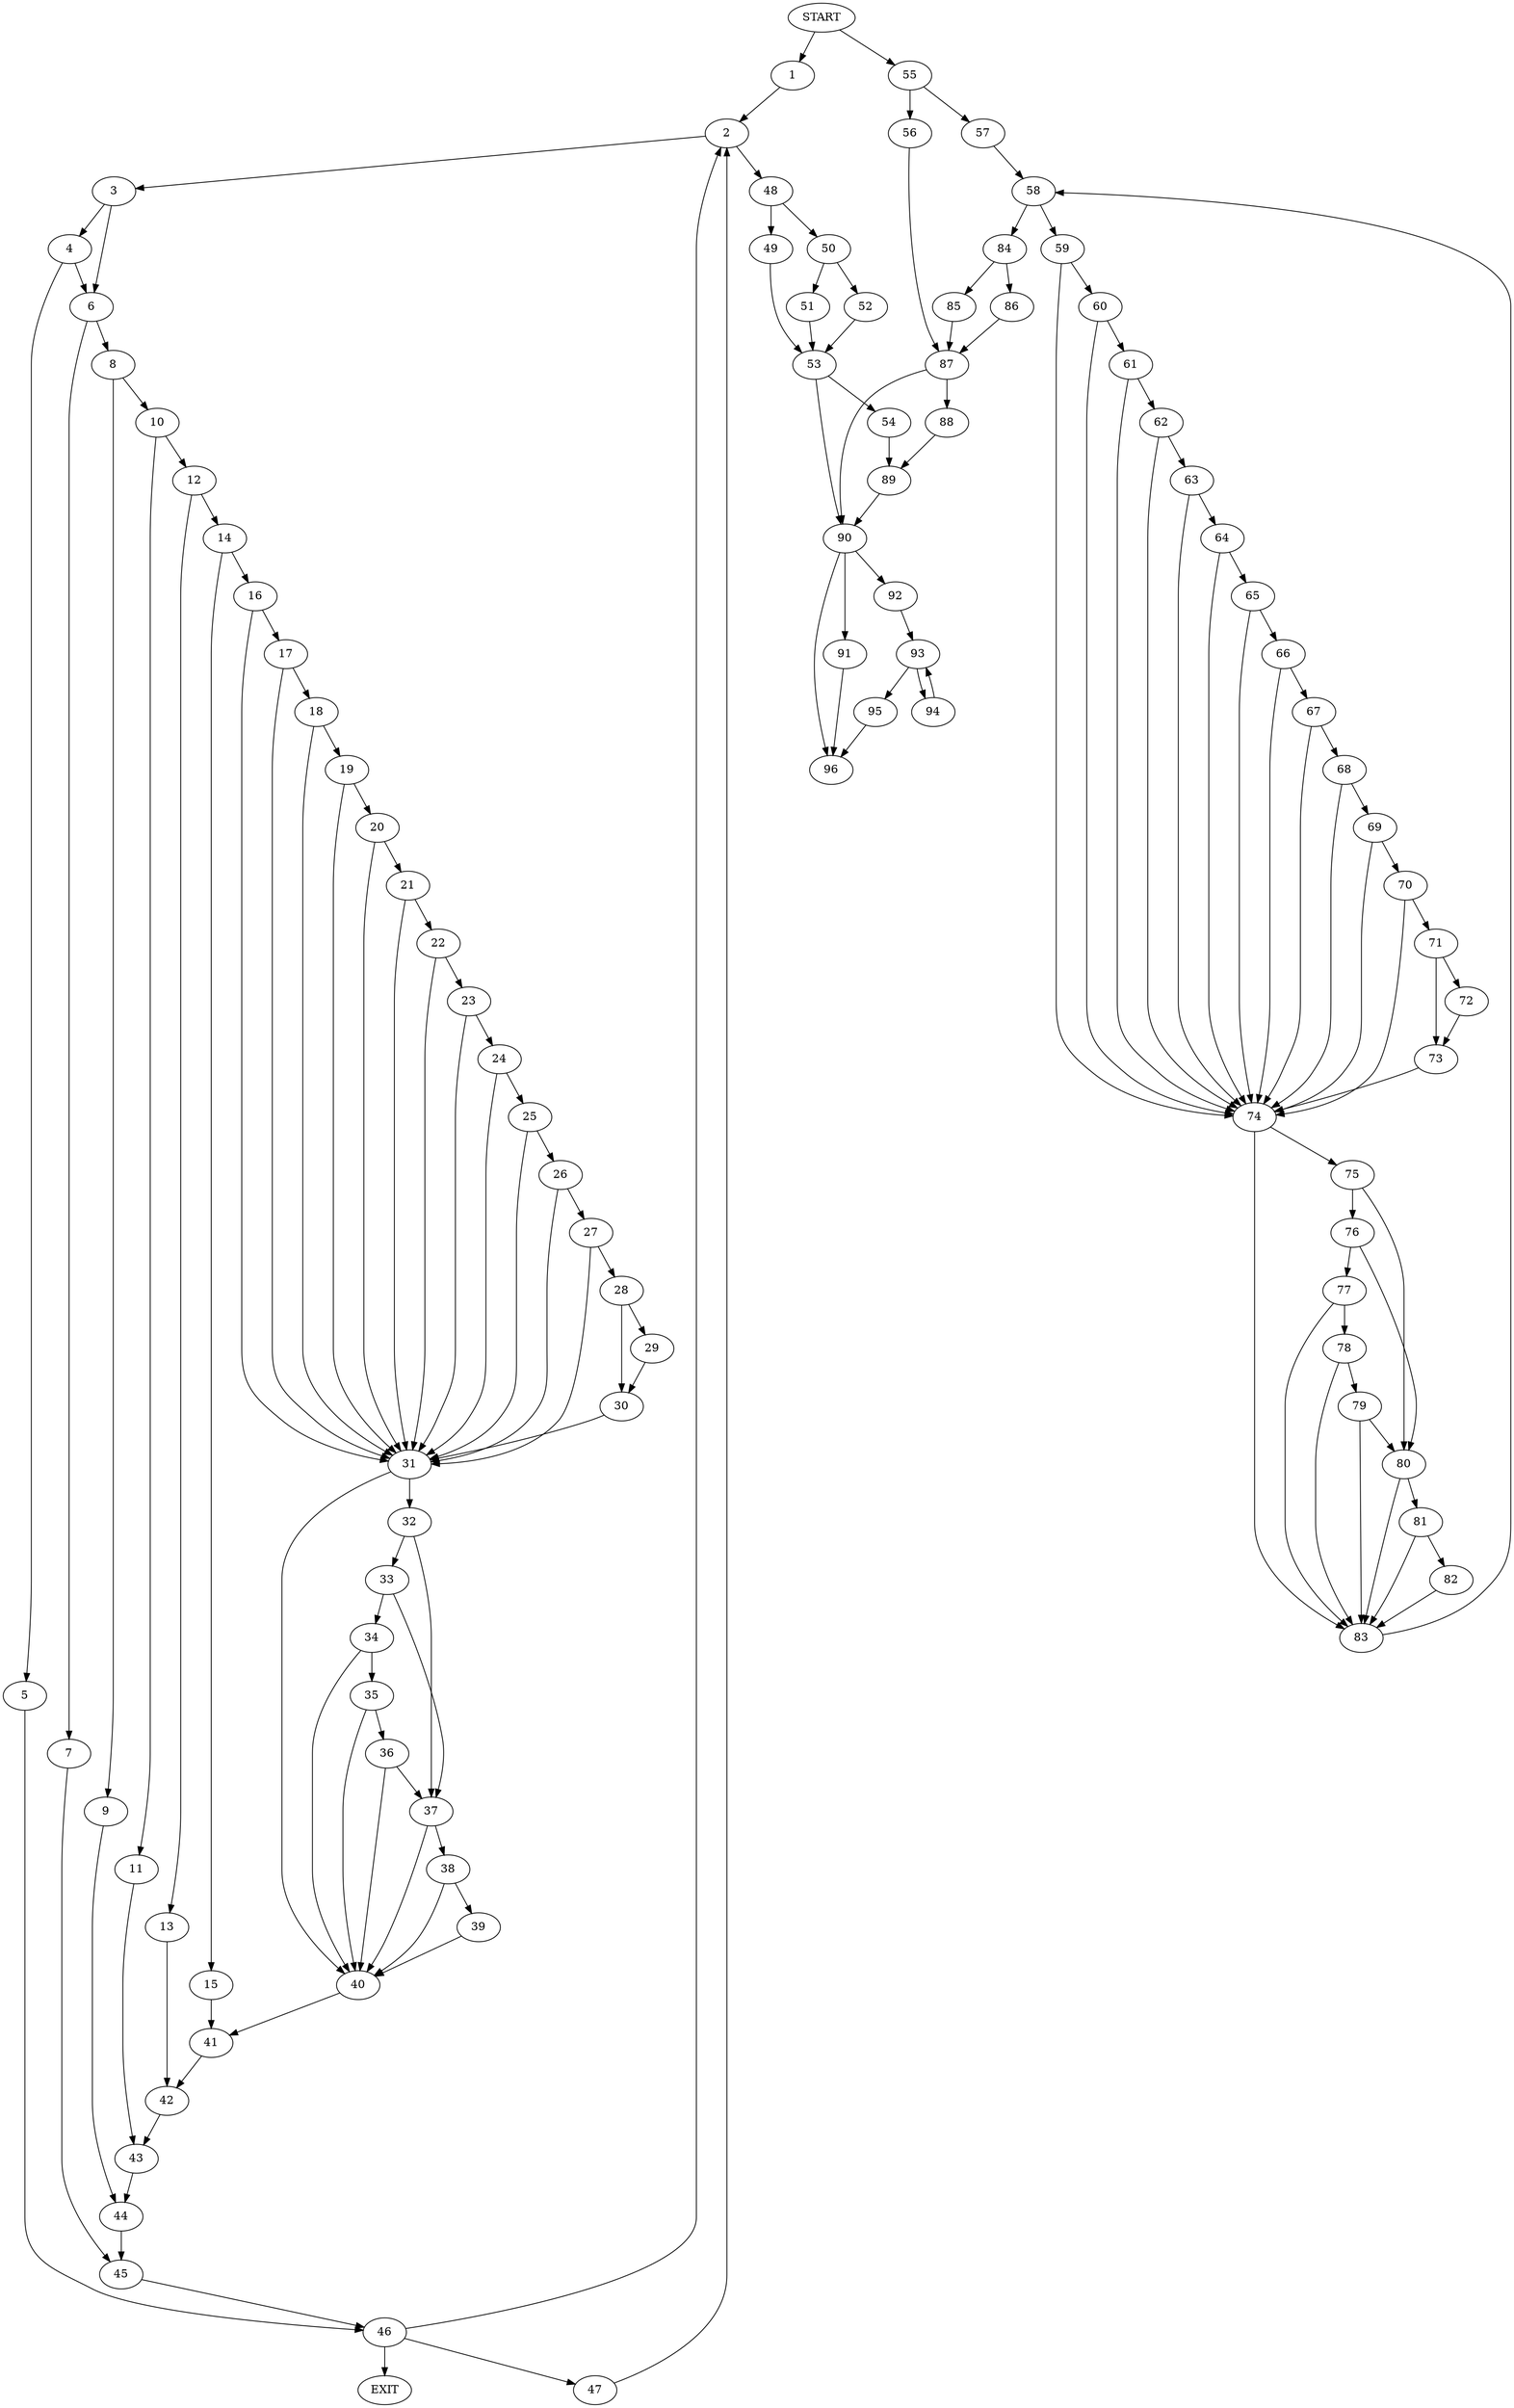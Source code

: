 digraph { 
0 [label="START"];
1;
2;
3;
4;
5;
6;
7;
8;
9;
10;
11;
12;
13;
14;
15;
16;
17;
18;
19;
20;
21;
22;
23;
24;
25;
26;
27;
28;
29;
30;
31;
32;
33;
34;
35;
36;
37;
38;
39;
40;
41;
42;
43;
44;
45;
46;
47;
48;
49;
50;
51;
52;
53;
54;
55;
56;
57;
58;
59;
60;
61;
62;
63;
64;
65;
66;
67;
68;
69;
70;
71;
72;
73;
74;
75;
76;
77;
78;
79;
80;
81;
82;
83;
84;
85;
86;
87;
88;
89;
90;
91;
92;
93;
94;
95;
96;
97[label="EXIT"];
0 -> 1;
0 -> 55;
1 -> 2;
2 -> 3;
2 -> 48;
3 -> 4;
3 -> 6;
4 -> 5;
4 -> 6;
5 -> 46;
6 -> 8;
6 -> 7;
7 -> 45;
8 -> 10;
8 -> 9;
9 -> 44;
10 -> 12;
10 -> 11;
11 -> 43;
12 -> 14;
12 -> 13;
13 -> 42;
14 -> 16;
14 -> 15;
15 -> 41;
16 -> 31;
16 -> 17;
17 -> 31;
17 -> 18;
18 -> 31;
18 -> 19;
19 -> 31;
19 -> 20;
20 -> 31;
20 -> 21;
21 -> 31;
21 -> 22;
22 -> 31;
22 -> 23;
23 -> 31;
23 -> 24;
24 -> 31;
24 -> 25;
25 -> 31;
25 -> 26;
26 -> 31;
26 -> 27;
27 -> 31;
27 -> 28;
28 -> 29;
28 -> 30;
29 -> 30;
30 -> 31;
31 -> 40;
31 -> 32;
32 -> 33;
32 -> 37;
33 -> 34;
33 -> 37;
34 -> 40;
34 -> 35;
35 -> 40;
35 -> 36;
36 -> 40;
36 -> 37;
37 -> 40;
37 -> 38;
38 -> 40;
38 -> 39;
39 -> 40;
40 -> 41;
41 -> 42;
42 -> 43;
43 -> 44;
44 -> 45;
45 -> 46;
46 -> 97;
46 -> 47;
46:s2 -> 2;
47 -> 2;
48 -> 49;
48 -> 50;
49 -> 53;
50 -> 51;
50 -> 52;
51 -> 53;
52 -> 53;
53 -> 90;
53 -> 54;
54 -> 89;
55 -> 56;
55 -> 57;
56 -> 87;
57 -> 58;
58 -> 59;
58 -> 84;
59 -> 74;
59 -> 60;
60 -> 74;
60 -> 61;
61 -> 74;
61 -> 62;
62 -> 74;
62 -> 63;
63 -> 74;
63 -> 64;
64 -> 74;
64 -> 65;
65 -> 74;
65 -> 66;
66 -> 74;
66 -> 67;
67 -> 74;
67 -> 68;
68 -> 74;
68 -> 69;
69 -> 74;
69 -> 70;
70 -> 74;
70 -> 71;
71 -> 72;
71 -> 73;
72 -> 73;
73 -> 74;
74 -> 83;
74 -> 75;
75 -> 76;
75 -> 80;
76 -> 77;
76 -> 80;
77 -> 83;
77 -> 78;
78 -> 83;
78 -> 79;
79 -> 83;
79 -> 80;
80 -> 83;
80 -> 81;
81 -> 83;
81 -> 82;
82 -> 83;
83 -> 58;
84 -> 85;
84 -> 86;
85 -> 87;
86 -> 87;
87 -> 90;
87 -> 88;
88 -> 89;
89 -> 90;
90 -> 96;
90 -> 91;
90:s2 -> 92;
91 -> 96;
92 -> 93;
93 -> 94;
93 -> 95;
94 -> 93;
95 -> 96;
}